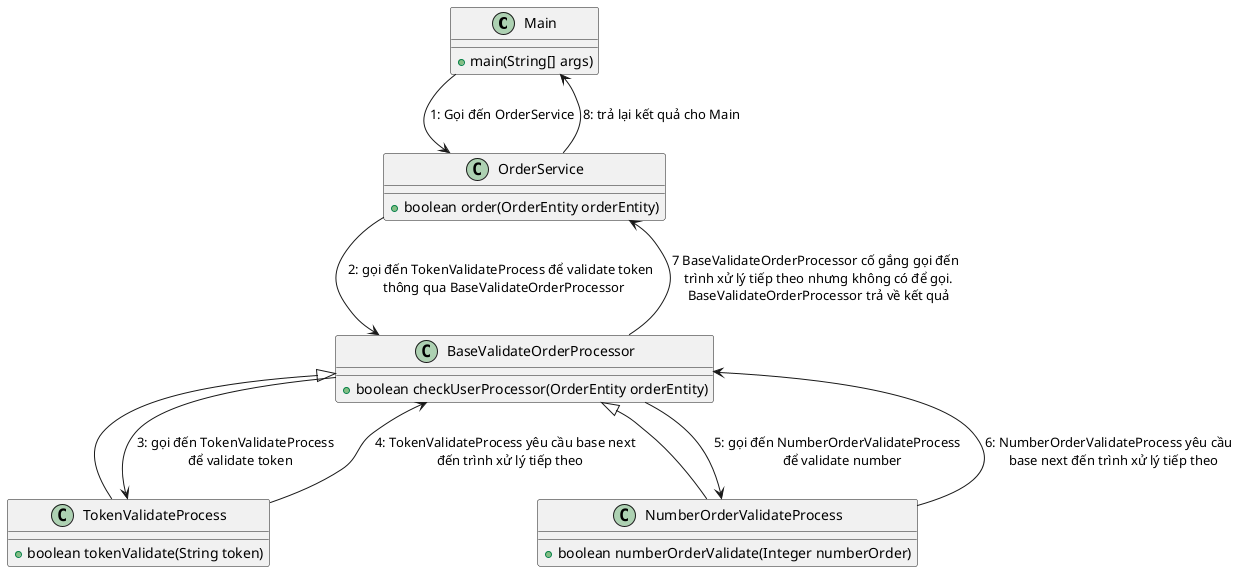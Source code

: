 @startuml
class Main{
    + main(String[] args)
}
class OrderService{
    + boolean order(OrderEntity orderEntity)
}
class BaseValidateOrderProcessor{
    + boolean checkUserProcessor(OrderEntity orderEntity)
}
class TokenValidateProcess extends BaseValidateOrderProcessor {
    + boolean tokenValidate(String token)
}
class NumberOrderValidateProcess  extends BaseValidateOrderProcessor{
    + boolean numberOrderValidate(Integer numberOrder)
}

Main --> OrderService : 1: Gọi đến OrderService
OrderService --> BaseValidateOrderProcessor : 2: gọi đến TokenValidateProcess để validate token \n thông qua BaseValidateOrderProcessor
BaseValidateOrderProcessor --> TokenValidateProcess : 3: gọi đến TokenValidateProcess \n  để validate token
TokenValidateProcess --> BaseValidateOrderProcessor : 4: TokenValidateProcess yêu cầu base next \n  đến trình xử lý tiếp theo
BaseValidateOrderProcessor --> NumberOrderValidateProcess : 5: gọi đến NumberOrderValidateProcess \n  để validate number
NumberOrderValidateProcess --> BaseValidateOrderProcessor : 6: NumberOrderValidateProcess yêu cầu \n  base next đến trình xử lý tiếp theo
BaseValidateOrderProcessor --> OrderService : 7 BaseValidateOrderProcessor cố gắng gọi đến \n  trình xử lý tiếp theo nhưng không có để gọi. \n BaseValidateOrderProcessor trả về kết quả
OrderService --> Main : 8: trả lại kết quả cho Main

@enduml
